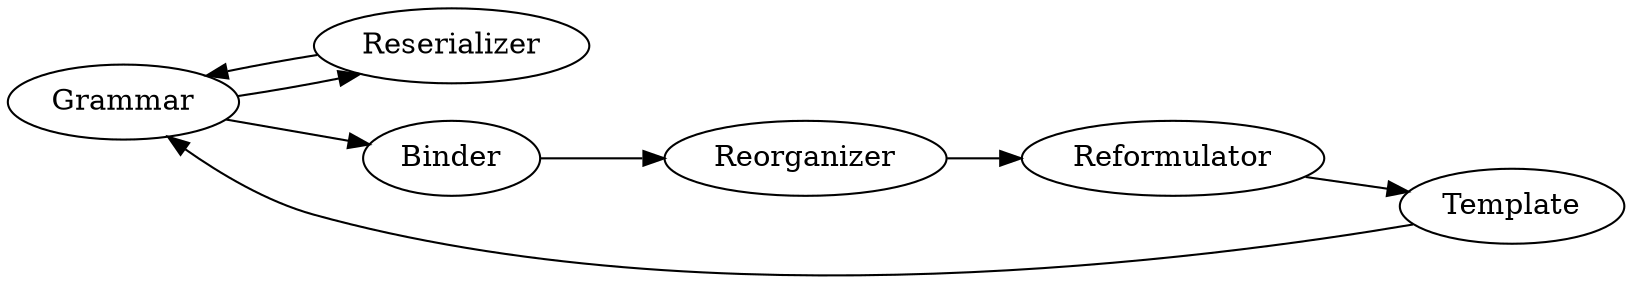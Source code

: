 digraph testflow {
    rankdir="LR"
    Grammar -> Reserializer -> Grammar;
    Grammar -> Binder -> Reorganizer -> Reformulator -> Template -> Grammar;
    }
